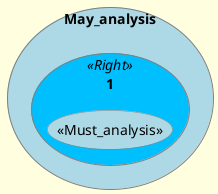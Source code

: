 /'https://plantuml.com/'/
@startuml
skinparam backgroundColor LightYellow

skinparam rectangle {
  roundcorner 1000
  StartColor MediumBlue
  EndColor Red
  BackgroundColor LightBlue
  BackgroundColor<<Right>> DeepSkyBlue
  BorderColor Gray
  FontName Impact
}
rectangle May_analysis {
    rectangle 1 <<Right>>{
        rectangle <<Must_analysis>>  {
        }
    }

}
@enduml